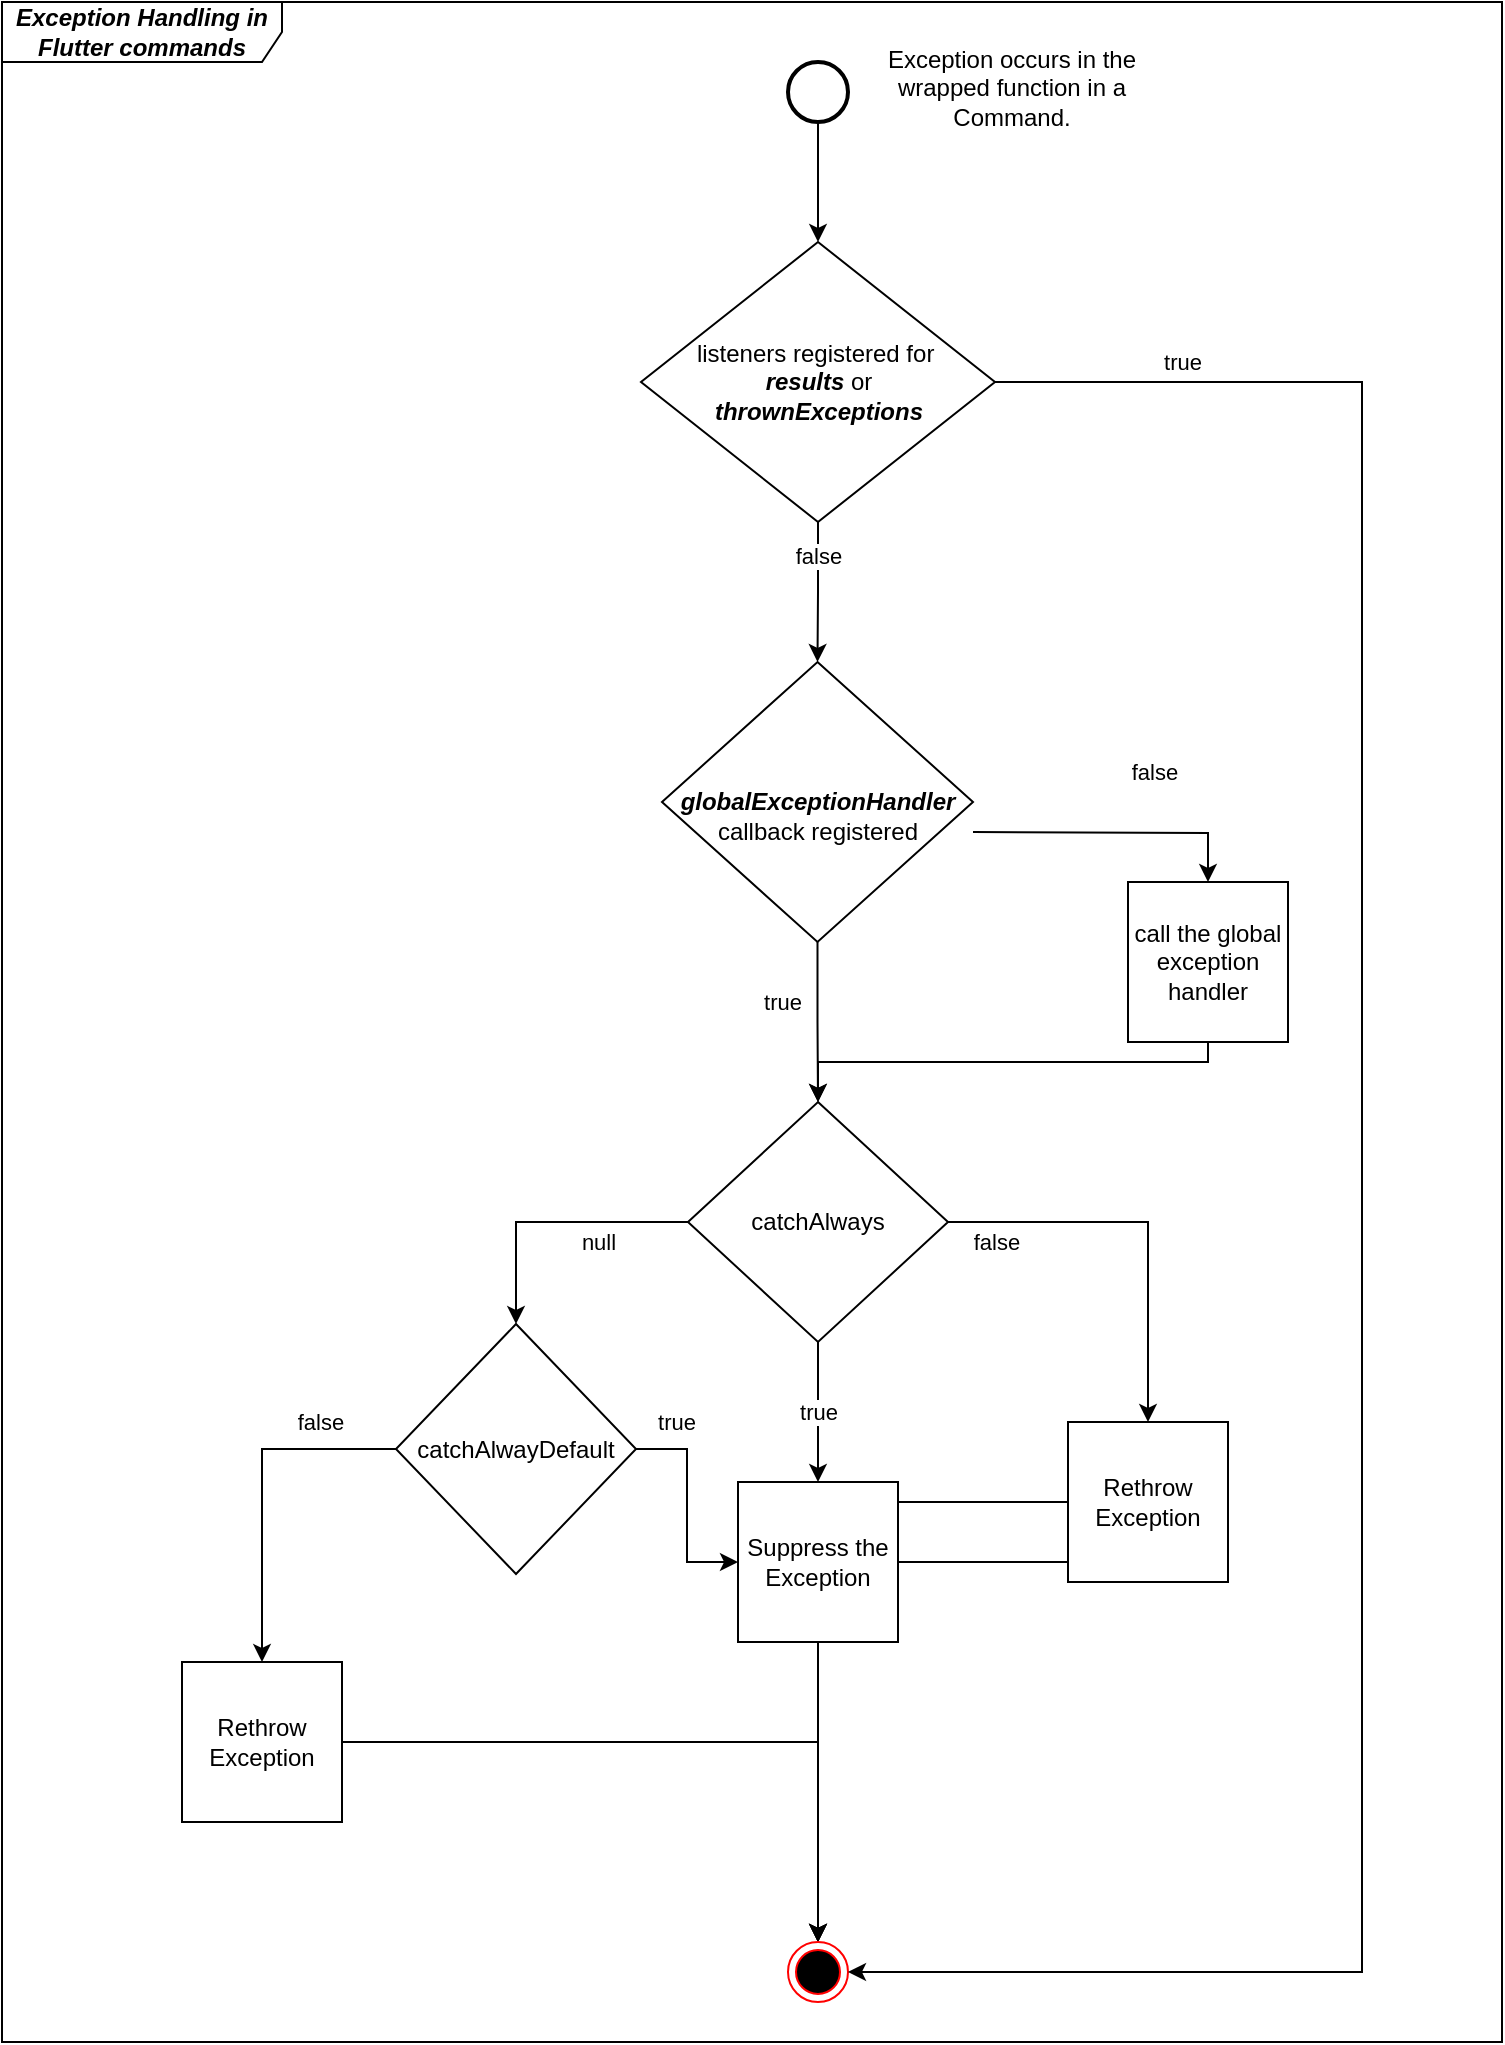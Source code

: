 <mxfile version="13.1.3">
    <diagram id="JXITVCfKOtKycMDm1LI7" name="Page-1">
        <mxGraphModel dx="1039" dy="794" grid="1" gridSize="10" guides="1" tooltips="1" connect="1" arrows="1" fold="1" page="1" pageScale="1" pageWidth="2339" pageHeight="3300" math="0" shadow="0">
            <root>
                <mxCell id="0"/>
                <mxCell id="1" parent="0"/>
                <mxCell id="OqD8rDYY3VqrP0d_6eS--10" value="&lt;b&gt;&lt;i&gt;Exception Handling in Flutter commands&lt;/i&gt;&lt;/b&gt;" style="shape=umlFrame;whiteSpace=wrap;html=1;width=140;height=30;" parent="1" vertex="1">
                    <mxGeometry x="40" y="30" width="750" height="1020" as="geometry"/>
                </mxCell>
                <mxCell id="_gTDEj8WIaY1LaqUusKF-1" value="" style="strokeWidth=2;html=1;shape=mxgraph.flowchart.start_2;whiteSpace=wrap;" parent="1" vertex="1">
                    <mxGeometry x="433" y="60" width="30" height="30" as="geometry"/>
                </mxCell>
                <mxCell id="_gTDEj8WIaY1LaqUusKF-4" value="Exception occurs in the wrapped function in a Command." style="text;html=1;strokeColor=none;fillColor=none;align=center;verticalAlign=middle;whiteSpace=wrap;rounded=0;" parent="1" vertex="1">
                    <mxGeometry x="470" y="55" width="150" height="35" as="geometry"/>
                </mxCell>
                <mxCell id="_gTDEj8WIaY1LaqUusKF-6" value="null" style="edgeStyle=orthogonalEdgeStyle;rounded=0;orthogonalLoop=1;jettySize=auto;html=1;entryX=0.5;entryY=0;entryDx=0;entryDy=0;exitX=0;exitY=0.5;exitDx=0;exitDy=0;jumpStyle=none;" parent="1" source="_gTDEj8WIaY1LaqUusKF-5" target="_gTDEj8WIaY1LaqUusKF-7" edge="1">
                    <mxGeometry x="-0.337" y="10" relative="1" as="geometry">
                        <mxPoint x="204" y="691" as="targetPoint"/>
                        <mxPoint x="334" y="640" as="sourcePoint"/>
                        <mxPoint as="offset"/>
                    </mxGeometry>
                </mxCell>
                <mxCell id="_gTDEj8WIaY1LaqUusKF-16" value="true" style="edgeStyle=orthogonalEdgeStyle;rounded=0;jumpStyle=none;orthogonalLoop=1;jettySize=auto;html=1;entryX=0.5;entryY=0;entryDx=0;entryDy=0;" parent="1" source="_gTDEj8WIaY1LaqUusKF-5" target="_gTDEj8WIaY1LaqUusKF-25" edge="1">
                    <mxGeometry relative="1" as="geometry">
                        <mxPoint x="448" y="800" as="targetPoint"/>
                    </mxGeometry>
                </mxCell>
                <mxCell id="_gTDEj8WIaY1LaqUusKF-17" style="edgeStyle=orthogonalEdgeStyle;rounded=0;jumpStyle=none;orthogonalLoop=1;jettySize=auto;html=1;entryX=0.5;entryY=0;entryDx=0;entryDy=0;" parent="1" source="_gTDEj8WIaY1LaqUusKF-5" target="_gTDEj8WIaY1LaqUusKF-24" edge="1">
                    <mxGeometry relative="1" as="geometry">
                        <mxPoint x="693" y="740" as="targetPoint"/>
                    </mxGeometry>
                </mxCell>
                <mxCell id="_gTDEj8WIaY1LaqUusKF-18" value="false" style="edgeLabel;html=1;align=center;verticalAlign=middle;resizable=0;points=[];" parent="_gTDEj8WIaY1LaqUusKF-17" vertex="1" connectable="0">
                    <mxGeometry x="-0.185" y="3" relative="1" as="geometry">
                        <mxPoint x="-58" y="13" as="offset"/>
                    </mxGeometry>
                </mxCell>
                <mxCell id="_gTDEj8WIaY1LaqUusKF-5" value="catchAlways" style="rhombus;whiteSpace=wrap;html=1;" parent="1" vertex="1">
                    <mxGeometry x="383" y="580" width="130" height="120" as="geometry"/>
                </mxCell>
                <mxCell id="_gTDEj8WIaY1LaqUusKF-8" style="edgeStyle=orthogonalEdgeStyle;rounded=0;orthogonalLoop=1;jettySize=auto;html=1;entryX=0.5;entryY=0;entryDx=0;entryDy=0;" parent="1" source="_gTDEj8WIaY1LaqUusKF-7" target="_gTDEj8WIaY1LaqUusKF-12" edge="1">
                    <mxGeometry relative="1" as="geometry">
                        <mxPoint x="170" y="830" as="targetPoint"/>
                    </mxGeometry>
                </mxCell>
                <mxCell id="_gTDEj8WIaY1LaqUusKF-11" value="false" style="edgeLabel;html=1;align=center;verticalAlign=middle;resizable=0;points=[];" parent="_gTDEj8WIaY1LaqUusKF-8" vertex="1" connectable="0">
                    <mxGeometry x="-0.261" y="3" relative="1" as="geometry">
                        <mxPoint x="26" y="-16.5" as="offset"/>
                    </mxGeometry>
                </mxCell>
                <mxCell id="_gTDEj8WIaY1LaqUusKF-10" style="edgeStyle=orthogonalEdgeStyle;rounded=0;jumpStyle=none;orthogonalLoop=1;jettySize=auto;html=1;entryX=0;entryY=0.5;entryDx=0;entryDy=0;" parent="1" source="_gTDEj8WIaY1LaqUusKF-7" target="_gTDEj8WIaY1LaqUusKF-25" edge="1">
                    <mxGeometry relative="1" as="geometry">
                        <mxPoint x="423" y="840" as="targetPoint"/>
                    </mxGeometry>
                </mxCell>
                <mxCell id="_gTDEj8WIaY1LaqUusKF-14" value="true" style="edgeLabel;html=1;align=center;verticalAlign=middle;resizable=0;points=[];" parent="_gTDEj8WIaY1LaqUusKF-10" vertex="1" connectable="0">
                    <mxGeometry x="-0.676" y="-1" relative="1" as="geometry">
                        <mxPoint x="2" y="-14.5" as="offset"/>
                    </mxGeometry>
                </mxCell>
                <mxCell id="_gTDEj8WIaY1LaqUusKF-7" value="catchAlwayDefault" style="rhombus;whiteSpace=wrap;html=1;" parent="1" vertex="1">
                    <mxGeometry x="237" y="691" width="120" height="125" as="geometry"/>
                </mxCell>
                <mxCell id="_gTDEj8WIaY1LaqUusKF-30" style="edgeStyle=orthogonalEdgeStyle;rounded=0;jumpStyle=none;orthogonalLoop=1;jettySize=auto;html=1;" parent="1" source="_gTDEj8WIaY1LaqUusKF-12" target="_gTDEj8WIaY1LaqUusKF-26" edge="1">
                    <mxGeometry relative="1" as="geometry"/>
                </mxCell>
                <mxCell id="_gTDEj8WIaY1LaqUusKF-12" value="Rethrow Exception" style="whiteSpace=wrap;html=1;aspect=fixed;" parent="1" vertex="1">
                    <mxGeometry x="130" y="860" width="80" height="80" as="geometry"/>
                </mxCell>
                <mxCell id="_gTDEj8WIaY1LaqUusKF-20" value="false" style="edgeStyle=orthogonalEdgeStyle;rounded=0;jumpStyle=none;orthogonalLoop=1;jettySize=auto;html=1;" parent="1" target="_gTDEj8WIaY1LaqUusKF-21" edge="1">
                    <mxGeometry x="0.256" y="30" relative="1" as="geometry">
                        <mxPoint x="560" y="470" as="targetPoint"/>
                        <mxPoint x="525.5" y="445" as="sourcePoint"/>
                        <mxPoint x="1" as="offset"/>
                    </mxGeometry>
                </mxCell>
                <mxCell id="_gTDEj8WIaY1LaqUusKF-22" value="true" style="edgeStyle=orthogonalEdgeStyle;rounded=0;jumpStyle=none;orthogonalLoop=1;jettySize=auto;html=1;" parent="1" source="_gTDEj8WIaY1LaqUusKF-15" target="_gTDEj8WIaY1LaqUusKF-5" edge="1">
                    <mxGeometry x="-0.25" y="-18" relative="1" as="geometry">
                        <mxPoint as="offset"/>
                        <mxPoint x="460" y="500" as="sourcePoint"/>
                    </mxGeometry>
                </mxCell>
                <mxCell id="_gTDEj8WIaY1LaqUusKF-15" value="&lt;b&gt;&lt;i&gt;&lt;br&gt;globalExceptionHandler &lt;/i&gt;&lt;/b&gt;callback registered" style="rhombus;whiteSpace=wrap;html=1;" parent="1" vertex="1">
                    <mxGeometry x="370" y="360" width="155.5" height="140" as="geometry"/>
                </mxCell>
                <mxCell id="_gTDEj8WIaY1LaqUusKF-19" style="edgeStyle=orthogonalEdgeStyle;rounded=0;orthogonalLoop=1;jettySize=auto;html=1;entryX=0.5;entryY=0;entryDx=0;entryDy=0;" parent="1" source="_gTDEj8WIaY1LaqUusKF-1" target="OqD8rDYY3VqrP0d_6eS--1" edge="1">
                    <mxGeometry relative="1" as="geometry">
                        <mxPoint x="385" y="330" as="targetPoint"/>
                        <mxPoint x="385" y="110" as="sourcePoint"/>
                    </mxGeometry>
                </mxCell>
                <mxCell id="_gTDEj8WIaY1LaqUusKF-23" style="edgeStyle=orthogonalEdgeStyle;rounded=0;jumpStyle=none;orthogonalLoop=1;jettySize=auto;html=1;" parent="1" source="_gTDEj8WIaY1LaqUusKF-21" target="_gTDEj8WIaY1LaqUusKF-5" edge="1">
                    <mxGeometry relative="1" as="geometry">
                        <Array as="points">
                            <mxPoint x="643" y="560"/>
                            <mxPoint x="448" y="560"/>
                        </Array>
                    </mxGeometry>
                </mxCell>
                <mxCell id="_gTDEj8WIaY1LaqUusKF-21" value="call the global exception handler" style="whiteSpace=wrap;html=1;aspect=fixed;" parent="1" vertex="1">
                    <mxGeometry x="603" y="470" width="80" height="80" as="geometry"/>
                </mxCell>
                <mxCell id="_gTDEj8WIaY1LaqUusKF-27" style="edgeStyle=orthogonalEdgeStyle;rounded=0;jumpStyle=none;orthogonalLoop=1;jettySize=auto;html=1;entryX=0.5;entryY=0;entryDx=0;entryDy=0;" parent="1" source="_gTDEj8WIaY1LaqUusKF-24" target="_gTDEj8WIaY1LaqUusKF-26" edge="1">
                    <mxGeometry relative="1" as="geometry"/>
                </mxCell>
                <mxCell id="_gTDEj8WIaY1LaqUusKF-29" style="edgeStyle=orthogonalEdgeStyle;rounded=0;jumpStyle=none;orthogonalLoop=1;jettySize=auto;html=1;entryX=0.5;entryY=0;entryDx=0;entryDy=0;" parent="1" source="_gTDEj8WIaY1LaqUusKF-24" target="_gTDEj8WIaY1LaqUusKF-26" edge="1">
                    <mxGeometry relative="1" as="geometry">
                        <Array as="points">
                            <mxPoint x="560" y="810"/>
                            <mxPoint x="395" y="810"/>
                        </Array>
                    </mxGeometry>
                </mxCell>
                <mxCell id="_gTDEj8WIaY1LaqUusKF-24" value="Rethrow Exception" style="whiteSpace=wrap;html=1;aspect=fixed;" parent="1" vertex="1">
                    <mxGeometry x="573" y="740" width="80" height="80" as="geometry"/>
                </mxCell>
                <mxCell id="_gTDEj8WIaY1LaqUusKF-28" style="edgeStyle=orthogonalEdgeStyle;rounded=0;jumpStyle=none;orthogonalLoop=1;jettySize=auto;html=1;" parent="1" source="_gTDEj8WIaY1LaqUusKF-25" target="_gTDEj8WIaY1LaqUusKF-26" edge="1">
                    <mxGeometry relative="1" as="geometry"/>
                </mxCell>
                <mxCell id="_gTDEj8WIaY1LaqUusKF-25" value="Suppress the Exception" style="whiteSpace=wrap;html=1;aspect=fixed;" parent="1" vertex="1">
                    <mxGeometry x="408" y="770" width="80" height="80" as="geometry"/>
                </mxCell>
                <mxCell id="_gTDEj8WIaY1LaqUusKF-26" value="" style="ellipse;html=1;shape=endState;fillColor=#000000;strokeColor=#ff0000;" parent="1" vertex="1">
                    <mxGeometry x="433" y="1000" width="30" height="30" as="geometry"/>
                </mxCell>
                <mxCell id="OqD8rDYY3VqrP0d_6eS--3" value="true" style="edgeStyle=orthogonalEdgeStyle;rounded=0;orthogonalLoop=1;jettySize=auto;html=1;entryX=1;entryY=0.5;entryDx=0;entryDy=0;" parent="1" source="OqD8rDYY3VqrP0d_6eS--1" target="_gTDEj8WIaY1LaqUusKF-26" edge="1">
                    <mxGeometry x="-0.849" y="10" relative="1" as="geometry">
                        <Array as="points">
                            <mxPoint x="720" y="220"/>
                            <mxPoint x="720" y="1015"/>
                        </Array>
                        <mxPoint as="offset"/>
                    </mxGeometry>
                </mxCell>
                <mxCell id="OqD8rDYY3VqrP0d_6eS--5" value="false" style="edgeStyle=orthogonalEdgeStyle;rounded=0;orthogonalLoop=1;jettySize=auto;html=1;" parent="1" source="OqD8rDYY3VqrP0d_6eS--1" target="_gTDEj8WIaY1LaqUusKF-15" edge="1">
                    <mxGeometry y="-18" relative="1" as="geometry">
                        <mxPoint as="offset"/>
                    </mxGeometry>
                </mxCell>
                <mxCell id="OqD8rDYY3VqrP0d_6eS--1" value="listeners registered for&amp;nbsp;&lt;br&gt;&lt;b&gt;&lt;i&gt;results &lt;/i&gt;&lt;/b&gt;or &lt;br&gt;&lt;b&gt;&lt;i&gt;thrownExceptions&lt;/i&gt;&lt;/b&gt;" style="rhombus;whiteSpace=wrap;html=1;" parent="1" vertex="1">
                    <mxGeometry x="359.5" y="150" width="177" height="140" as="geometry"/>
                </mxCell>
            </root>
        </mxGraphModel>
    </diagram>
</mxfile>